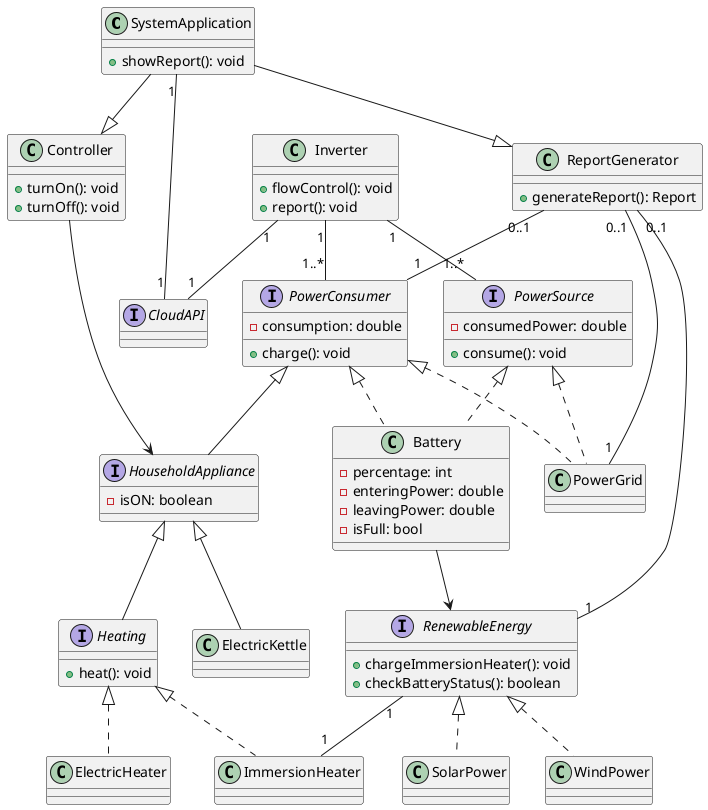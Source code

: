 @startuml Power Manager

class SystemApplication{
    + showReport(): void
}



class PowerGrid{
    
}


interface RenewableEnergy{
    + chargeImmersionHeater(): void
    + checkBatteryStatus(): boolean
}

class SolarPower{

}

class WindPower{

}



class Battery{
    - percentage: int
    - enteringPower: double
    - leavingPower: double
    - isFull: bool

}

interface PowerSource{
    - consumedPower: double

    + consume(): void
}

interface PowerConsumer{
    - consumption: double

    + charge(): void
}

class Inverter{
    + flowControl(): void
    + report(): void
}

interface CloudAPI{

}

interface HouseholdAppliance{
  - isON: boolean
}

class ImmersionHeater{
}

interface Heating{
    + heat(): void
}



class ElectricKettle{
}

class ElectricHeater{

}



class ReportGenerator{
    + generateReport(): Report
}



class Controller{
    + turnOn(): void
    + turnOff(): void
} 



Battery --> RenewableEnergy
PowerSource <|.. PowerGrid
PowerSource <|.. Battery
PowerConsumer <|.. Battery
PowerConsumer <|.. PowerGrid
PowerConsumer <|-- HouseholdAppliance

RenewableEnergy <|.. SolarPower
RenewableEnergy <|.. WindPower

HouseholdAppliance <|-- ElectricKettle




Inverter "1"--"1" CloudAPI
Inverter "1"--"1..*" PowerSource
Inverter "1"--"1..*" PowerConsumer


ReportGenerator "0..1"--"1" RenewableEnergy
ReportGenerator "0..1"--"1" PowerGrid
ReportGenerator "0..1"--"1" PowerConsumer

Controller --> HouseholdAppliance


HouseholdAppliance <|-- Heating

Heating <|.. ImmersionHeater
Heating <|.. ElectricHeater

RenewableEnergy "1"--"1" ImmersionHeater



SystemApplication --|> ReportGenerator
SystemApplication --|> Controller
SystemApplication "1"--"1" CloudAPI
@enduml